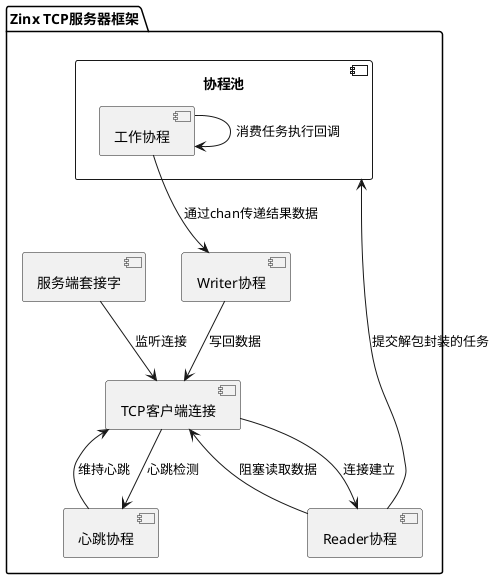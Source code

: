 @startuml
package "Zinx TCP服务器框架" {
    component "服务端套接字" as serverSocket
    component "TCP客户端连接" as clientConnection
    component "Reader协程" as readerCoroutine
    component "Writer协程" as writerCoroutine
    component "心跳协程" as heartbeatCoroutine
    component "协程池" as coroutinePool {
        component "工作协程" as workerCoroutine
    }
}

serverSocket --> clientConnection : 监听连接
clientConnection --> readerCoroutine : 连接建立
readerCoroutine --> clientConnection : 阻塞读取数据
readerCoroutine --> coroutinePool : 提交解包封装的任务
workerCoroutine --> workerCoroutine : 消费任务执行回调
workerCoroutine --> writerCoroutine : 通过chan传递结果数据
writerCoroutine --> clientConnection : 写回数据
clientConnection --> heartbeatCoroutine : 心跳检测
heartbeatCoroutine --> clientConnection : 维持心跳
@enduml